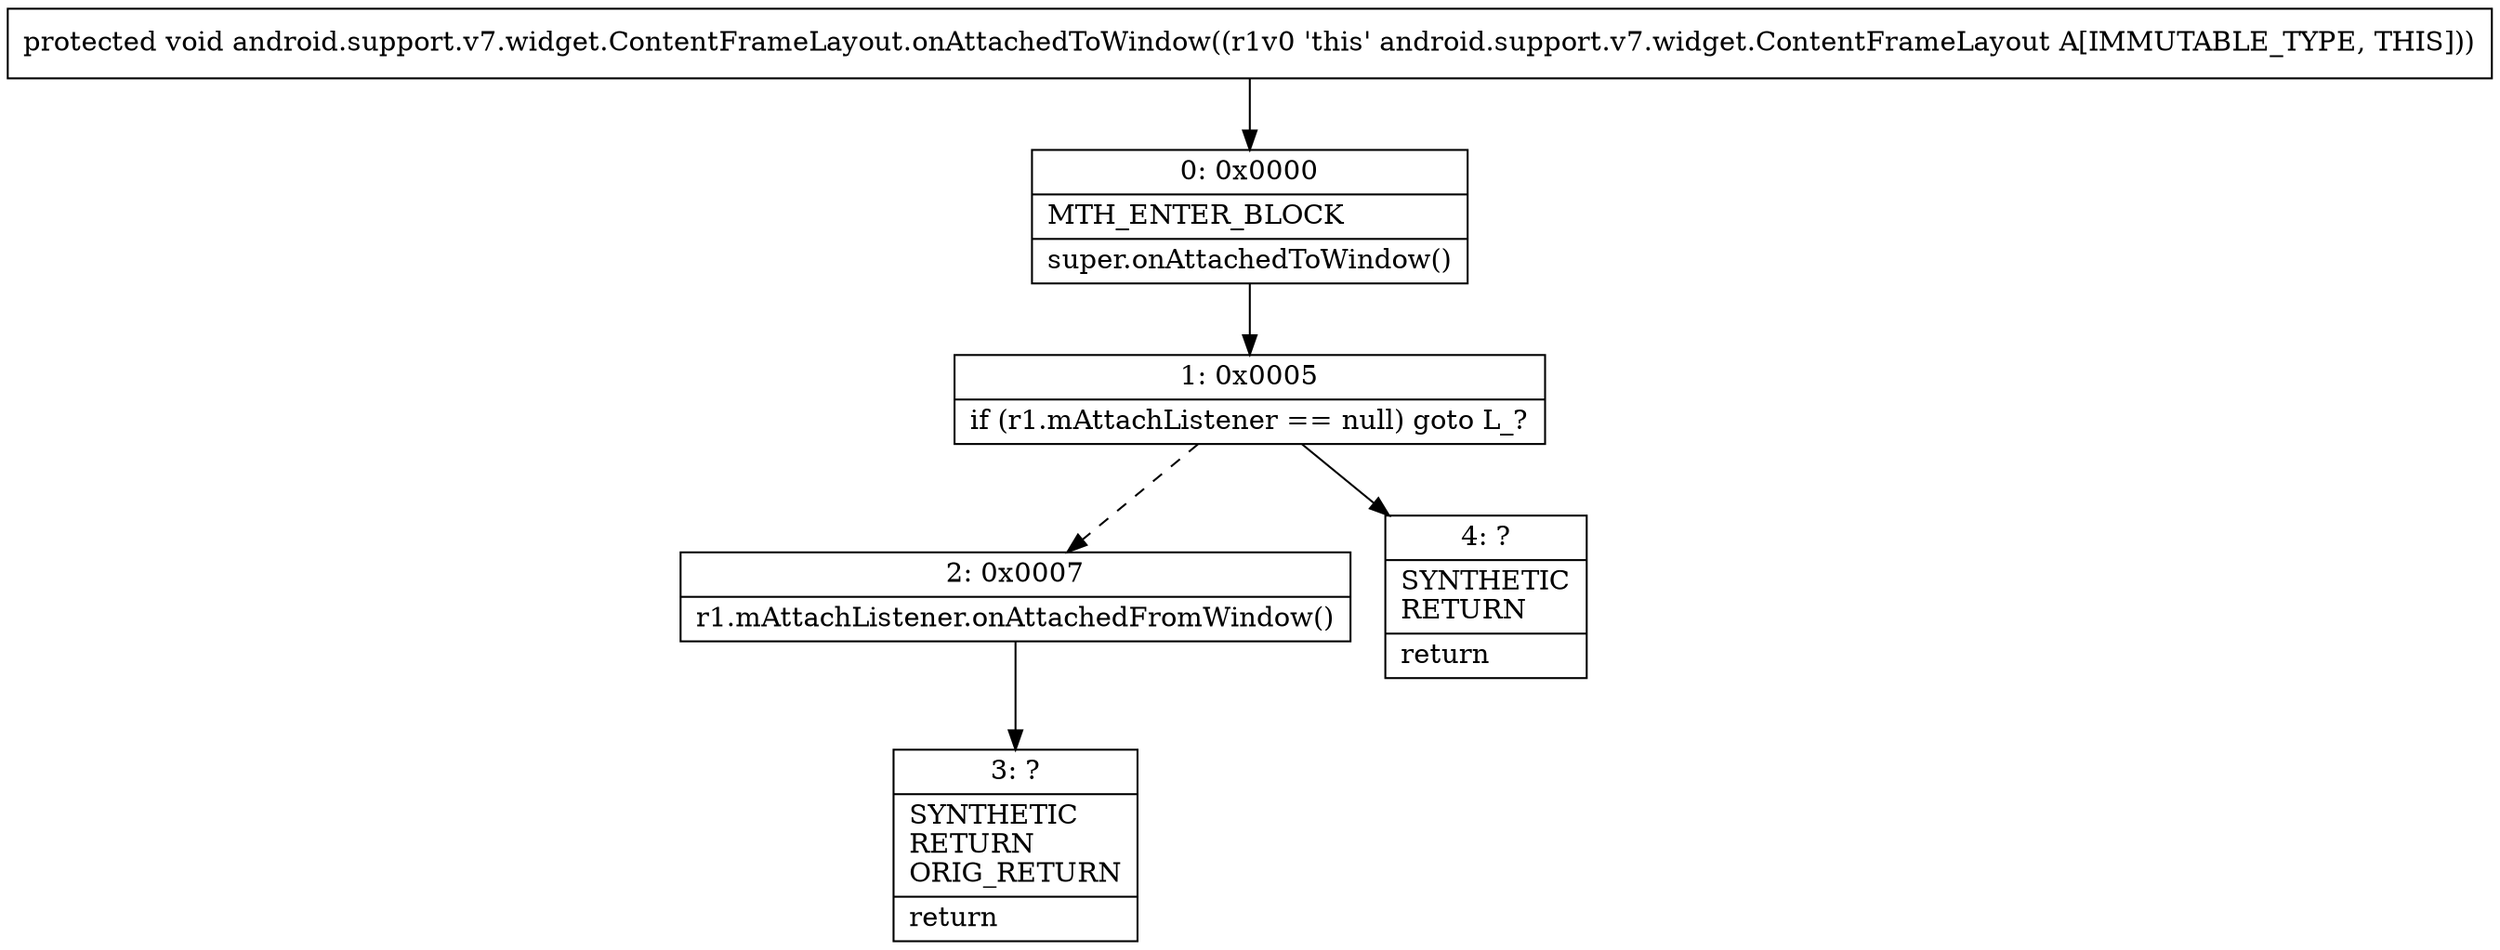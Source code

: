 digraph "CFG forandroid.support.v7.widget.ContentFrameLayout.onAttachedToWindow()V" {
Node_0 [shape=record,label="{0\:\ 0x0000|MTH_ENTER_BLOCK\l|super.onAttachedToWindow()\l}"];
Node_1 [shape=record,label="{1\:\ 0x0005|if (r1.mAttachListener == null) goto L_?\l}"];
Node_2 [shape=record,label="{2\:\ 0x0007|r1.mAttachListener.onAttachedFromWindow()\l}"];
Node_3 [shape=record,label="{3\:\ ?|SYNTHETIC\lRETURN\lORIG_RETURN\l|return\l}"];
Node_4 [shape=record,label="{4\:\ ?|SYNTHETIC\lRETURN\l|return\l}"];
MethodNode[shape=record,label="{protected void android.support.v7.widget.ContentFrameLayout.onAttachedToWindow((r1v0 'this' android.support.v7.widget.ContentFrameLayout A[IMMUTABLE_TYPE, THIS])) }"];
MethodNode -> Node_0;
Node_0 -> Node_1;
Node_1 -> Node_2[style=dashed];
Node_1 -> Node_4;
Node_2 -> Node_3;
}

